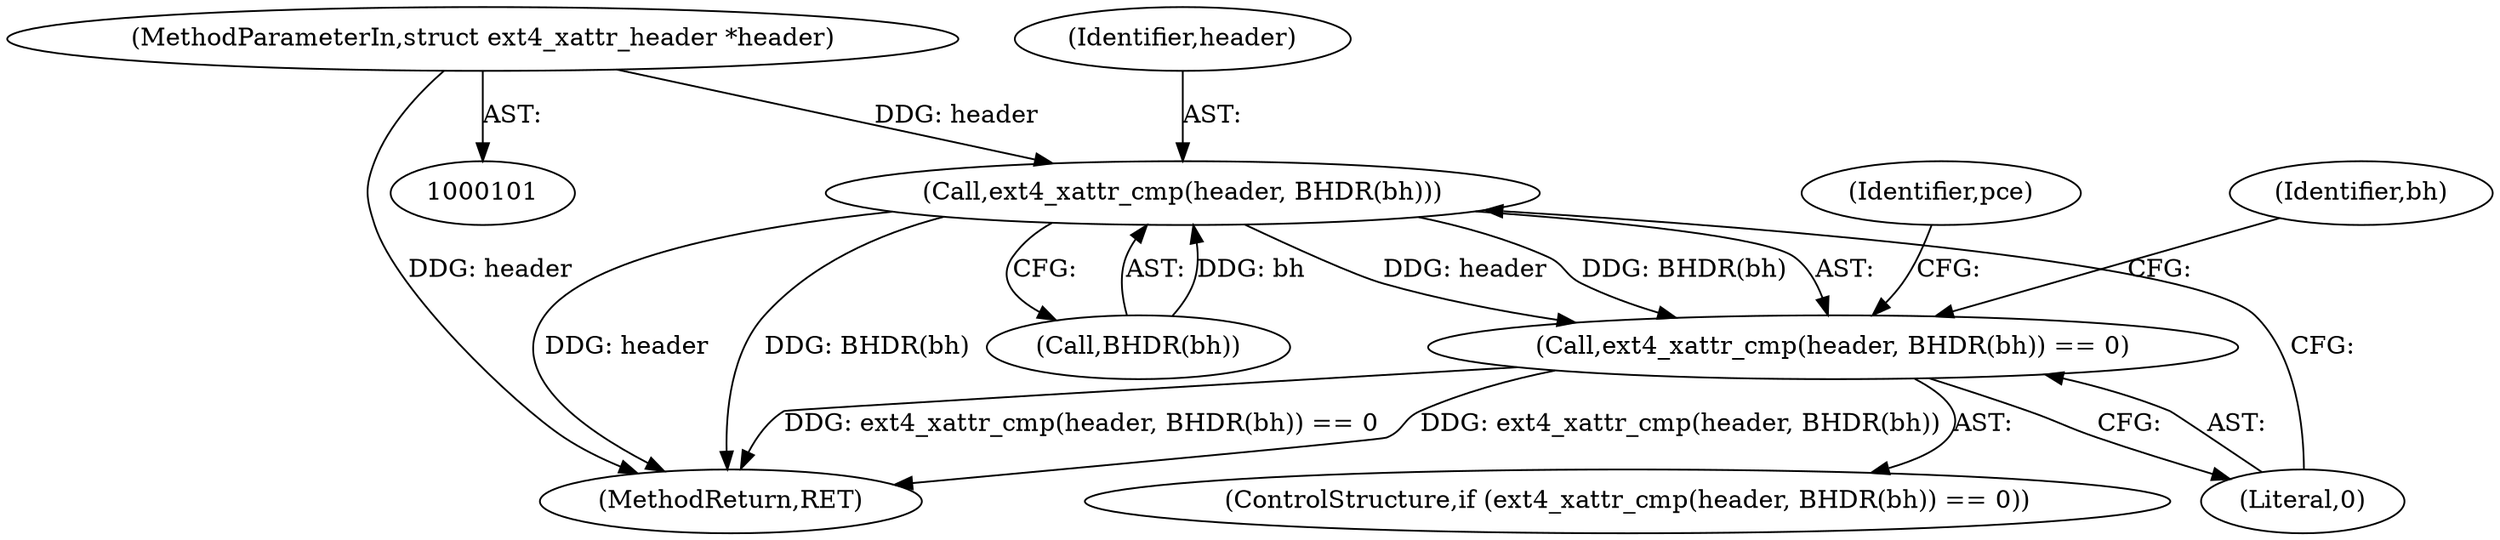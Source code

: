 digraph "0_linux_82939d7999dfc1f1998c4b1c12e2f19edbdff272_4@pointer" {
"1000103" [label="(MethodParameterIn,struct ext4_xattr_header *header)"];
"1000189" [label="(Call,ext4_xattr_cmp(header, BHDR(bh)))"];
"1000188" [label="(Call,ext4_xattr_cmp(header, BHDR(bh)) == 0)"];
"1000197" [label="(Identifier,pce)"];
"1000187" [label="(ControlStructure,if (ext4_xattr_cmp(header, BHDR(bh)) == 0))"];
"1000189" [label="(Call,ext4_xattr_cmp(header, BHDR(bh)))"];
"1000202" [label="(Identifier,bh)"];
"1000103" [label="(MethodParameterIn,struct ext4_xattr_header *header)"];
"1000193" [label="(Literal,0)"];
"1000210" [label="(MethodReturn,RET)"];
"1000191" [label="(Call,BHDR(bh))"];
"1000190" [label="(Identifier,header)"];
"1000188" [label="(Call,ext4_xattr_cmp(header, BHDR(bh)) == 0)"];
"1000103" -> "1000101"  [label="AST: "];
"1000103" -> "1000210"  [label="DDG: header"];
"1000103" -> "1000189"  [label="DDG: header"];
"1000189" -> "1000188"  [label="AST: "];
"1000189" -> "1000191"  [label="CFG: "];
"1000190" -> "1000189"  [label="AST: "];
"1000191" -> "1000189"  [label="AST: "];
"1000193" -> "1000189"  [label="CFG: "];
"1000189" -> "1000210"  [label="DDG: header"];
"1000189" -> "1000210"  [label="DDG: BHDR(bh)"];
"1000189" -> "1000188"  [label="DDG: header"];
"1000189" -> "1000188"  [label="DDG: BHDR(bh)"];
"1000191" -> "1000189"  [label="DDG: bh"];
"1000188" -> "1000187"  [label="AST: "];
"1000188" -> "1000193"  [label="CFG: "];
"1000193" -> "1000188"  [label="AST: "];
"1000197" -> "1000188"  [label="CFG: "];
"1000202" -> "1000188"  [label="CFG: "];
"1000188" -> "1000210"  [label="DDG: ext4_xattr_cmp(header, BHDR(bh))"];
"1000188" -> "1000210"  [label="DDG: ext4_xattr_cmp(header, BHDR(bh)) == 0"];
}
